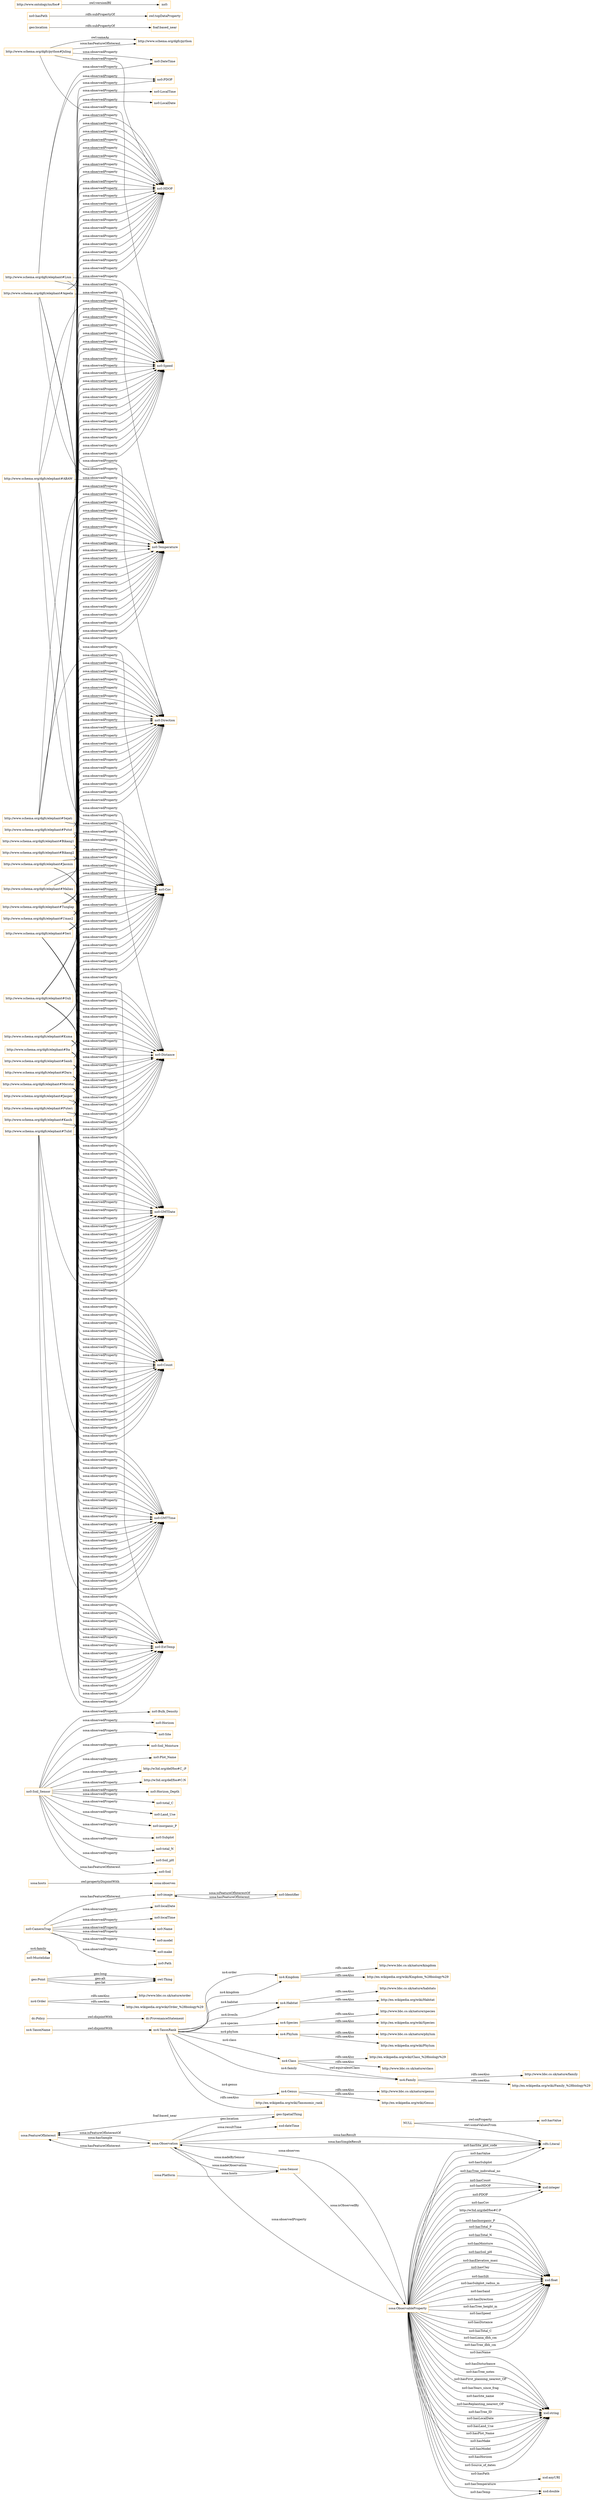 digraph ar2dtool_diagram { 
rankdir=LR;
size="1501"
node [shape = rectangle, color="orange"]; "sosa:FeatureOfInterest" "ns4:Kingdom" "ns4:Habitat" "ns4:Species" "dc:Policy" "sosa:Platform" "geo:SpatialThing" "sosa:Observation" "dc:ProvenanceStatement" "sosa:ObservableProperty" "ns4:Phylum" "sosa:Sensor" "ns4:Order" "ns4:TaxonRank" "ns4:Class" "ns4:Genus" "ns4:TaxonName" "ns4:Family" "geo:Point" ; /*classes style*/
	"ns0:Mustelidae" -> "ns0:Mustelidae" [ label = "ns4:family" ];
	"ns0:image" -> "ns0:Identifier" [ label = "sosa:isFeatureOfInterestOf" ];
	"sosa:hosts" -> "sosa:observes" [ label = "owl:propertyDisjointWith" ];
	"ns0:Soil_Sensor" -> "ns0:Bulk_Density" [ label = "sosa:observedProperty" ];
	"ns0:Soil_Sensor" -> "ns0:Horizon" [ label = "sosa:observedProperty" ];
	"ns0:Soil_Sensor" -> "ns0:Site" [ label = "sosa:observedProperty" ];
	"ns0:Soil_Sensor" -> "ns0:Soil_Moisture" [ label = "sosa:observedProperty" ];
	"ns0:Soil_Sensor" -> "ns0:Plot_Name" [ label = "sosa:observedProperty" ];
	"ns0:Soil_Sensor" -> "http://w3id.org/def/foo#C_:P" [ label = "sosa:observedProperty" ];
	"ns0:Soil_Sensor" -> "http://w3id.org/def/foo#C:N" [ label = "sosa:observedProperty" ];
	"ns0:Soil_Sensor" -> "ns0:Horizon_Depth" [ label = "sosa:observedProperty" ];
	"ns0:Soil_Sensor" -> "ns0:total_C" [ label = "sosa:observedProperty" ];
	"ns0:Soil_Sensor" -> "ns0:Land_Use" [ label = "sosa:observedProperty" ];
	"ns0:Soil_Sensor" -> "ns0:inorganic_P" [ label = "sosa:observedProperty" ];
	"ns0:Soil_Sensor" -> "ns0:Subplot" [ label = "sosa:observedProperty" ];
	"ns0:Soil_Sensor" -> "ns0:total_N" [ label = "sosa:observedProperty" ];
	"ns0:Soil_Sensor" -> "ns0:Soil_pH" [ label = "sosa:observedProperty" ];
	"ns0:Soil_Sensor" -> "ns0:Soil" [ label = "sosa:hasFeatureOfInterest" ];
	"ns0:Identifier" -> "ns0:image" [ label = "sosa:hasFeatureOfInterest" ];
	"ns0:CameraTrap" -> "ns0:localDate" [ label = "sosa:observedProperty" ];
	"ns0:CameraTrap" -> "ns0:localTime" [ label = "sosa:observedProperty" ];
	"ns0:CameraTrap" -> "ns0:Name" [ label = "sosa:observedProperty" ];
	"ns0:CameraTrap" -> "ns0:image" [ label = "sosa:hasFeatureOfInterest" ];
	"ns0:CameraTrap" -> "ns0:model" [ label = "sosa:observedProperty" ];
	"ns0:CameraTrap" -> "ns0:make" [ label = "sosa:observedProperty" ];
	"ns0:CameraTrap" -> "ns0:Path" [ label = "sosa:observedProperty" ];
	"http://www.schema.org/dgfc/elephant#Ita" -> "ns0:Temperature" [ label = "sosa:observedProperty" ];
	"http://www.schema.org/dgfc/elephant#Ita" -> "ns0:ExtTemp" [ label = "sosa:observedProperty" ];
	"http://www.schema.org/dgfc/elephant#Ita" -> "ns0:Distance" [ label = "sosa:observedProperty" ];
	"http://www.schema.org/dgfc/elephant#Ita" -> "ns0:GMTTime" [ label = "sosa:observedProperty" ];
	"http://www.schema.org/dgfc/elephant#Ita" -> "ns0:Direction" [ label = "sosa:observedProperty" ];
	"http://www.schema.org/dgfc/elephant#Ita" -> "ns0:HDOP" [ label = "sosa:observedProperty" ];
	"http://www.schema.org/dgfc/elephant#Ita" -> "ns0:Count" [ label = "sosa:observedProperty" ];
	"http://www.schema.org/dgfc/elephant#Ita" -> "ns0:Speed" [ label = "sosa:observedProperty" ];
	"http://www.schema.org/dgfc/elephant#Ita" -> "ns0:GMTDate" [ label = "sosa:observedProperty" ];
	"http://www.schema.org/dgfc/elephant#Ita" -> "ns0:Cov" [ label = "sosa:observedProperty" ];
	"http://www.schema.org/dgfc/elephant#Bikang2" -> "ns0:GMTTime" [ label = "sosa:observedProperty" ];
	"http://www.schema.org/dgfc/elephant#Bikang2" -> "ns0:Count" [ label = "sosa:observedProperty" ];
	"http://www.schema.org/dgfc/elephant#Bikang2" -> "ns0:Direction" [ label = "sosa:observedProperty" ];
	"http://www.schema.org/dgfc/elephant#Bikang2" -> "ns0:Temperature" [ label = "sosa:observedProperty" ];
	"http://www.schema.org/dgfc/elephant#Bikang2" -> "ns0:Cov" [ label = "sosa:observedProperty" ];
	"http://www.schema.org/dgfc/elephant#Bikang2" -> "ns0:GMTDate" [ label = "sosa:observedProperty" ];
	"http://www.schema.org/dgfc/elephant#Bikang2" -> "ns0:HDOP" [ label = "sosa:observedProperty" ];
	"http://www.schema.org/dgfc/elephant#Bikang2" -> "ns0:Distance" [ label = "sosa:observedProperty" ];
	"http://www.schema.org/dgfc/elephant#Bikang2" -> "ns0:Speed" [ label = "sosa:observedProperty" ];
	"ns4:Kingdom" -> "http://www.bbc.co.uk/nature/kingdom" [ label = "rdfs:seeAlso" ];
	"ns4:Kingdom" -> "http://en.wikipedia.org/wiki/Kingdom_%28biology%29" [ label = "rdfs:seeAlso" ];
	"http://www.schema.org/dgfc/elephant#Aqeela" -> "ns0:Direction" [ label = "sosa:observedProperty" ];
	"http://www.schema.org/dgfc/elephant#Aqeela" -> "ns0:Speed" [ label = "sosa:observedProperty" ];
	"http://www.schema.org/dgfc/elephant#Aqeela" -> "ns0:Cov" [ label = "sosa:observedProperty" ];
	"http://www.schema.org/dgfc/elephant#Aqeela" -> "ns0:HDOP" [ label = "sosa:observedProperty" ];
	"http://www.schema.org/dgfc/elephant#Aqeela" -> "ns0:LocalDate" [ label = "sosa:observedProperty" ];
	"http://www.schema.org/dgfc/elephant#Aqeela" -> "ns0:Temperature" [ label = "sosa:observedProperty" ];
	"http://www.schema.org/dgfc/elephant#Aqeela" -> "ns0:LocalTime" [ label = "sosa:observedProperty" ];
	"http://www.schema.org/dgfc/elephant#Aqeela" -> "ns0:PDOP" [ label = "sosa:observedProperty" ];
	"http://www.schema.org/dgfc/elephant#Aqeela" -> "ns0:Distance" [ label = "sosa:observedProperty" ];
	"dc:Policy" -> "dc:ProvenanceStatement" [ label = "owl:disjointWith" ];
	"http://www.schema.org/dgfc/elephant#ABAW" -> "ns0:Temperature" [ label = "sosa:observedProperty" ];
	"http://www.schema.org/dgfc/elephant#ABAW" -> "ns0:Speed" [ label = "sosa:observedProperty" ];
	"http://www.schema.org/dgfc/elephant#ABAW" -> "ns0:HDOP" [ label = "sosa:observedProperty" ];
	"http://www.schema.org/dgfc/elephant#ABAW" -> "ns0:ExtTemp" [ label = "sosa:observedProperty" ];
	"http://www.schema.org/dgfc/elephant#ABAW" -> "ns0:Cov" [ label = "sosa:observedProperty" ];
	"http://www.schema.org/dgfc/elephant#Merotai" -> "ns0:Count" [ label = "sosa:observedProperty" ];
	"http://www.schema.org/dgfc/elephant#Merotai" -> "ns0:Cov" [ label = "sosa:observedProperty" ];
	"http://www.schema.org/dgfc/elephant#Merotai" -> "ns0:GMTTime" [ label = "sosa:observedProperty" ];
	"http://www.schema.org/dgfc/elephant#Merotai" -> "ns0:ExtTemp" [ label = "sosa:observedProperty" ];
	"http://www.schema.org/dgfc/elephant#Merotai" -> "ns0:Temperature" [ label = "sosa:observedProperty" ];
	"http://www.schema.org/dgfc/elephant#Merotai" -> "ns0:HDOP" [ label = "sosa:observedProperty" ];
	"http://www.schema.org/dgfc/elephant#Merotai" -> "ns0:Direction" [ label = "sosa:observedProperty" ];
	"http://www.schema.org/dgfc/elephant#Merotai" -> "ns0:Speed" [ label = "sosa:observedProperty" ];
	"http://www.schema.org/dgfc/elephant#Merotai" -> "ns0:GMTDate" [ label = "sosa:observedProperty" ];
	"http://www.schema.org/dgfc/elephant#Merotai" -> "ns0:Distance" [ label = "sosa:observedProperty" ];
	"ns4:Phylum" -> "http://www.bbc.co.uk/nature/phylum" [ label = "rdfs:seeAlso" ];
	"ns4:Phylum" -> "http://en.wikipedia.org/wiki/Phylum" [ label = "rdfs:seeAlso" ];
	"ns4:Order" -> "http://www.bbc.co.uk/nature/order" [ label = "rdfs:seeAlso" ];
	"ns4:Order" -> "http://en.wikipedia.org/wiki/Order_%28biology%29" [ label = "rdfs:seeAlso" ];
	"http://www.schema.org/dgfc/elephant#Sejati" -> "ns0:Temperature" [ label = "sosa:observedProperty" ];
	"http://www.schema.org/dgfc/elephant#Sejati" -> "ns0:Count" [ label = "sosa:observedProperty" ];
	"http://www.schema.org/dgfc/elephant#Sejati" -> "ns0:Cov" [ label = "sosa:observedProperty" ];
	"http://www.schema.org/dgfc/elephant#Sejati" -> "ns0:GMTTime" [ label = "sosa:observedProperty" ];
	"http://www.schema.org/dgfc/elephant#Sejati" -> "ns0:Distance" [ label = "sosa:observedProperty" ];
	"http://www.schema.org/dgfc/elephant#Sejati" -> "ns0:Speed" [ label = "sosa:observedProperty" ];
	"http://www.schema.org/dgfc/elephant#Sejati" -> "ns0:Direction" [ label = "sosa:observedProperty" ];
	"http://www.schema.org/dgfc/elephant#Sejati" -> "ns0:GMTDate" [ label = "sosa:observedProperty" ];
	"http://www.schema.org/dgfc/elephant#Sejati" -> "ns0:HDOP" [ label = "sosa:observedProperty" ];
	"http://www.schema.org/dgfc/elephant#Jasmin" -> "ns0:Direction" [ label = "sosa:observedProperty" ];
	"http://www.schema.org/dgfc/elephant#Jasmin" -> "ns0:HDOP" [ label = "sosa:observedProperty" ];
	"http://www.schema.org/dgfc/elephant#Jasmin" -> "ns0:Count" [ label = "sosa:observedProperty" ];
	"http://www.schema.org/dgfc/elephant#Jasmin" -> "ns0:Cov" [ label = "sosa:observedProperty" ];
	"http://www.schema.org/dgfc/elephant#Jasmin" -> "ns0:GMTDate" [ label = "sosa:observedProperty" ];
	"http://www.schema.org/dgfc/elephant#Jasmin" -> "ns0:GMTTime" [ label = "sosa:observedProperty" ];
	"http://www.schema.org/dgfc/elephant#Jasmin" -> "ns0:Distance" [ label = "sosa:observedProperty" ];
	"http://www.schema.org/dgfc/elephant#Jasmin" -> "ns0:Temperature" [ label = "sosa:observedProperty" ];
	"http://www.schema.org/dgfc/elephant#Jasmin" -> "ns0:Speed" [ label = "sosa:observedProperty" ];
	"http://www.schema.org/dgfc/elephant#Jasper" -> "ns0:ExtTemp" [ label = "sosa:observedProperty" ];
	"http://www.schema.org/dgfc/elephant#Jasper" -> "ns0:Direction" [ label = "sosa:observedProperty" ];
	"http://www.schema.org/dgfc/elephant#Jasper" -> "ns0:Count" [ label = "sosa:observedProperty" ];
	"http://www.schema.org/dgfc/elephant#Jasper" -> "ns0:Temperature" [ label = "sosa:observedProperty" ];
	"http://www.schema.org/dgfc/elephant#Jasper" -> "ns0:Speed" [ label = "sosa:observedProperty" ];
	"http://www.schema.org/dgfc/elephant#Jasper" -> "ns0:GMTTime" [ label = "sosa:observedProperty" ];
	"http://www.schema.org/dgfc/elephant#Jasper" -> "ns0:GMTDate" [ label = "sosa:observedProperty" ];
	"http://www.schema.org/dgfc/elephant#Jasper" -> "ns0:Distance" [ label = "sosa:observedProperty" ];
	"http://www.schema.org/dgfc/elephant#Jasper" -> "ns0:Cov" [ label = "sosa:observedProperty" ];
	"http://www.schema.org/dgfc/elephant#Jasper" -> "ns0:HDOP" [ label = "sosa:observedProperty" ];
	"http://www.schema.org/dgfc/elephant#Liun" -> "ns0:Temperature" [ label = "sosa:observedProperty" ];
	"http://www.schema.org/dgfc/elephant#Liun" -> "ns0:Speed" [ label = "sosa:observedProperty" ];
	"http://www.schema.org/dgfc/elephant#Liun" -> "ns0:PDOP" [ label = "sosa:observedProperty" ];
	"http://www.schema.org/dgfc/elephant#Liun" -> "ns0:Direction" [ label = "sosa:observedProperty" ];
	"http://www.schema.org/dgfc/elephant#Liun" -> "ns0:DateTime" [ label = "sosa:observedProperty" ];
	"geo:location" -> "foaf:based_near" [ label = "rdfs:subPropertyOf" ];
	"ns4:Class" -> "http://en.wikipedia.org/wiki/Class_%28biology%29" [ label = "rdfs:seeAlso" ];
	"ns4:Class" -> "ns4:Family" [ label = "owl:equivalentClass" ];
	"ns4:Class" -> "http://www.bbc.co.uk/nature/class" [ label = "rdfs:seeAlso" ];
	"http://www.schema.org/dgfc/elephant#Tulid" -> "ns0:Speed" [ label = "sosa:observedProperty" ];
	"http://www.schema.org/dgfc/elephant#Tulid" -> "ns0:Direction" [ label = "sosa:observedProperty" ];
	"http://www.schema.org/dgfc/elephant#Tulid" -> "ns0:Count" [ label = "sosa:observedProperty" ];
	"http://www.schema.org/dgfc/elephant#Tulid" -> "ns0:Cov" [ label = "sosa:observedProperty" ];
	"http://www.schema.org/dgfc/elephant#Tulid" -> "ns0:Distance" [ label = "sosa:observedProperty" ];
	"http://www.schema.org/dgfc/elephant#Tulid" -> "ns0:GMTTime" [ label = "sosa:observedProperty" ];
	"http://www.schema.org/dgfc/elephant#Tulid" -> "ns0:GMTDate" [ label = "sosa:observedProperty" ];
	"http://www.schema.org/dgfc/elephant#Tulid" -> "ns0:ExtTemp" [ label = "sosa:observedProperty" ];
	"http://www.schema.org/dgfc/elephant#Tulid" -> "ns0:Temperature" [ label = "sosa:observedProperty" ];
	"http://www.schema.org/dgfc/elephant#Bikang1" -> "ns0:GMTDate" [ label = "sosa:observedProperty" ];
	"http://www.schema.org/dgfc/elephant#Bikang1" -> "ns0:HDOP" [ label = "sosa:observedProperty" ];
	"http://www.schema.org/dgfc/elephant#Bikang1" -> "ns0:Temperature" [ label = "sosa:observedProperty" ];
	"http://www.schema.org/dgfc/elephant#Bikang1" -> "ns0:GMTTime" [ label = "sosa:observedProperty" ];
	"http://www.schema.org/dgfc/elephant#Bikang1" -> "ns0:Count" [ label = "sosa:observedProperty" ];
	"http://www.schema.org/dgfc/elephant#Bikang1" -> "ns0:Direction" [ label = "sosa:observedProperty" ];
	"http://www.schema.org/dgfc/elephant#Bikang1" -> "ns0:Distance" [ label = "sosa:observedProperty" ];
	"http://www.schema.org/dgfc/elephant#Bikang1" -> "ns0:Speed" [ label = "sosa:observedProperty" ];
	"http://www.schema.org/dgfc/elephant#Bikang1" -> "ns0:Cov" [ label = "sosa:observedProperty" ];
	"http://www.schema.org/dgfc/elephant#Guli" -> "ns0:Distance" [ label = "sosa:observedProperty" ];
	"http://www.schema.org/dgfc/elephant#Guli" -> "ns0:Temperature" [ label = "sosa:observedProperty" ];
	"http://www.schema.org/dgfc/elephant#Guli" -> "ns0:GMTTime" [ label = "sosa:observedProperty" ];
	"http://www.schema.org/dgfc/elephant#Guli" -> "ns0:Count" [ label = "sosa:observedProperty" ];
	"http://www.schema.org/dgfc/elephant#Guli" -> "ns0:ExtTemp" [ label = "sosa:observedProperty" ];
	"http://www.schema.org/dgfc/elephant#Guli" -> "ns0:Cov" [ label = "sosa:observedProperty" ];
	"http://www.schema.org/dgfc/elephant#Guli" -> "ns0:HDOP" [ label = "sosa:observedProperty" ];
	"http://www.schema.org/dgfc/elephant#Guli" -> "ns0:Speed" [ label = "sosa:observedProperty" ];
	"http://www.schema.org/dgfc/elephant#Guli" -> "ns0:Direction" [ label = "sosa:observedProperty" ];
	"http://www.schema.org/dgfc/elephant#Guli" -> "ns0:GMTDate" [ label = "sosa:observedProperty" ];
	"http://www.schema.org/dgfc/elephant#Kasih" -> "ns0:Temperature" [ label = "sosa:observedProperty" ];
	"http://www.schema.org/dgfc/elephant#Kasih" -> "ns0:Count" [ label = "sosa:observedProperty" ];
	"http://www.schema.org/dgfc/elephant#Kasih" -> "ns0:Cov" [ label = "sosa:observedProperty" ];
	"http://www.schema.org/dgfc/elephant#Kasih" -> "ns0:Direction" [ label = "sosa:observedProperty" ];
	"http://www.schema.org/dgfc/elephant#Kasih" -> "ns0:GMTTime" [ label = "sosa:observedProperty" ];
	"http://www.schema.org/dgfc/elephant#Kasih" -> "ns0:Distance" [ label = "sosa:observedProperty" ];
	"http://www.schema.org/dgfc/elephant#Kasih" -> "ns0:GMTDate" [ label = "sosa:observedProperty" ];
	"http://www.schema.org/dgfc/elephant#Kasih" -> "ns0:HDOP" [ label = "sosa:observedProperty" ];
	"http://www.schema.org/dgfc/elephant#Kasih" -> "ns0:ExtTemp" [ label = "sosa:observedProperty" ];
	"http://www.schema.org/dgfc/elephant#Kasih" -> "ns0:Speed" [ label = "sosa:observedProperty" ];
	"ns4:Species" -> "http://www.bbc.co.uk/nature/species" [ label = "rdfs:seeAlso" ];
	"ns4:Species" -> "http://en.wikipedia.org/wiki/Species" [ label = "rdfs:seeAlso" ];
	"ns4:Genus" -> "http://www.bbc.co.uk/nature/genus" [ label = "rdfs:seeAlso" ];
	"ns4:Genus" -> "http://en.wikipedia.org/wiki/Genus" [ label = "rdfs:seeAlso" ];
	"http://www.schema.org/dgfc/elephant#Sandi" -> "ns0:GMTTime" [ label = "sosa:observedProperty" ];
	"http://www.schema.org/dgfc/elephant#Sandi" -> "ns0:Direction" [ label = "sosa:observedProperty" ];
	"http://www.schema.org/dgfc/elephant#Sandi" -> "ns0:GMTDate" [ label = "sosa:observedProperty" ];
	"http://www.schema.org/dgfc/elephant#Sandi" -> "ns0:Distance" [ label = "sosa:observedProperty" ];
	"http://www.schema.org/dgfc/elephant#Sandi" -> "ns0:Count" [ label = "sosa:observedProperty" ];
	"http://www.schema.org/dgfc/elephant#Sandi" -> "ns0:ExtTemp" [ label = "sosa:observedProperty" ];
	"http://www.schema.org/dgfc/elephant#Sandi" -> "ns0:Temperature" [ label = "sosa:observedProperty" ];
	"http://www.schema.org/dgfc/elephant#Sandi" -> "ns0:Cov" [ label = "sosa:observedProperty" ];
	"http://www.schema.org/dgfc/elephant#Sandi" -> "ns0:Speed" [ label = "sosa:observedProperty" ];
	"http://www.schema.org/dgfc/elephant#Sandi" -> "ns0:HDOP" [ label = "sosa:observedProperty" ];
	"NULL" -> "rdfs:Literal" [ label = "owl:someValuesFrom" ];
	"NULL" -> "ns0:hasValue" [ label = "owl:onProperty" ];
	"http://www.schema.org/dgfc/python#Juling" -> "ns0:Speed" [ label = "sosa:observedProperty" ];
	"http://www.schema.org/dgfc/python#Juling" -> "ns0:HDOP" [ label = "sosa:observedProperty" ];
	"http://www.schema.org/dgfc/python#Juling" -> "ns0:DateTime" [ label = "sosa:observedProperty" ];
	"http://www.schema.org/dgfc/python#Juling" -> "http://www.schema.org/dgfc/python" [ label = "sosa:hasFeatureOfInterest" ];
	"http://www.schema.org/dgfc/python#Juling" -> "http://www.schema.org/dgfc/python" [ label = "owl:sameAs" ];
	"http://www.schema.org/dgfc/elephant#Maliau" -> "ns0:ExtTemp" [ label = "sosa:observedProperty" ];
	"http://www.schema.org/dgfc/elephant#Maliau" -> "ns0:Cov" [ label = "sosa:observedProperty" ];
	"http://www.schema.org/dgfc/elephant#Maliau" -> "ns0:GMTDate" [ label = "sosa:observedProperty" ];
	"http://www.schema.org/dgfc/elephant#Maliau" -> "ns0:Temperature" [ label = "sosa:observedProperty" ];
	"http://www.schema.org/dgfc/elephant#Maliau" -> "ns0:Speed" [ label = "sosa:observedProperty" ];
	"http://www.schema.org/dgfc/elephant#Maliau" -> "ns0:Distance" [ label = "sosa:observedProperty" ];
	"http://www.schema.org/dgfc/elephant#Maliau" -> "ns0:Count" [ label = "sosa:observedProperty" ];
	"http://www.schema.org/dgfc/elephant#Maliau" -> "ns0:Direction" [ label = "sosa:observedProperty" ];
	"http://www.schema.org/dgfc/elephant#Maliau" -> "ns0:GMTTime" [ label = "sosa:observedProperty" ];
	"http://www.schema.org/dgfc/elephant#Maliau" -> "ns0:HDOP" [ label = "sosa:observedProperty" ];
	"http://www.schema.org/dgfc/elephant#Umas2" -> "ns0:Direction" [ label = "sosa:observedProperty" ];
	"http://www.schema.org/dgfc/elephant#Umas2" -> "ns0:GMTTime" [ label = "sosa:observedProperty" ];
	"http://www.schema.org/dgfc/elephant#Umas2" -> "ns0:Distance" [ label = "sosa:observedProperty" ];
	"http://www.schema.org/dgfc/elephant#Umas2" -> "ns0:ExtTemp" [ label = "sosa:observedProperty" ];
	"http://www.schema.org/dgfc/elephant#Umas2" -> "ns0:GMTDate" [ label = "sosa:observedProperty" ];
	"http://www.schema.org/dgfc/elephant#Umas2" -> "ns0:HDOP" [ label = "sosa:observedProperty" ];
	"http://www.schema.org/dgfc/elephant#Umas2" -> "ns0:Cov" [ label = "sosa:observedProperty" ];
	"http://www.schema.org/dgfc/elephant#Umas2" -> "ns0:Speed" [ label = "sosa:observedProperty" ];
	"http://www.schema.org/dgfc/elephant#Umas2" -> "ns0:Temperature" [ label = "sosa:observedProperty" ];
	"http://www.schema.org/dgfc/elephant#Umas2" -> "ns0:Count" [ label = "sosa:observedProperty" ];
	"http://www.schema.org/dgfc/elephant#Putut" -> "ns0:HDOP" [ label = "sosa:observedProperty" ];
	"http://www.schema.org/dgfc/elephant#Putut" -> "ns0:Cov" [ label = "sosa:observedProperty" ];
	"http://www.schema.org/dgfc/elephant#Putut" -> "ns0:Direction" [ label = "sosa:observedProperty" ];
	"http://www.schema.org/dgfc/elephant#Putut" -> "ns0:Count" [ label = "sosa:observedProperty" ];
	"http://www.schema.org/dgfc/elephant#Putut" -> "ns0:GMTDate" [ label = "sosa:observedProperty" ];
	"http://www.schema.org/dgfc/elephant#Putut" -> "ns0:Temperature" [ label = "sosa:observedProperty" ];
	"http://www.schema.org/dgfc/elephant#Putut" -> "ns0:GMTTime" [ label = "sosa:observedProperty" ];
	"http://www.schema.org/dgfc/elephant#Putut" -> "ns0:Distance" [ label = "sosa:observedProperty" ];
	"http://www.schema.org/dgfc/elephant#Putut" -> "ns0:Speed" [ label = "sosa:observedProperty" ];
	"ns0:hasPath" -> "owl:topDataProperty" [ label = "rdfs:subPropertyOf" ];
	"ns4:TaxonName" -> "ns4:TaxonRank" [ label = "owl:disjointWith" ];
	"ns4:Family" -> "http://www.bbc.co.uk/nature/family" [ label = "rdfs:seeAlso" ];
	"ns4:Family" -> "http://en.wikipedia.org/wiki/Family_%28biology%29" [ label = "rdfs:seeAlso" ];
	"http://www.schema.org/dgfc/elephant#Tunglap" -> "ns0:Speed" [ label = "sosa:observedProperty" ];
	"http://www.schema.org/dgfc/elephant#Tunglap" -> "ns0:HDOP" [ label = "sosa:observedProperty" ];
	"http://www.schema.org/dgfc/elephant#Tunglap" -> "ns0:ExtTemp" [ label = "sosa:observedProperty" ];
	"http://www.schema.org/dgfc/elephant#Tunglap" -> "ns0:Temperature" [ label = "sosa:observedProperty" ];
	"http://www.schema.org/dgfc/elephant#Tunglap" -> "ns0:GMTTime" [ label = "sosa:observedProperty" ];
	"http://www.schema.org/dgfc/elephant#Tunglap" -> "ns0:Distance" [ label = "sosa:observedProperty" ];
	"http://www.schema.org/dgfc/elephant#Tunglap" -> "ns0:Direction" [ label = "sosa:observedProperty" ];
	"http://www.schema.org/dgfc/elephant#Tunglap" -> "ns0:GMTDate" [ label = "sosa:observedProperty" ];
	"http://www.schema.org/dgfc/elephant#Tunglap" -> "ns0:Cov" [ label = "sosa:observedProperty" ];
	"http://www.schema.org/dgfc/elephant#Tunglap" -> "ns0:Count" [ label = "sosa:observedProperty" ];
	"ns4:TaxonRank" -> "http://en.wikipedia.org/wiki/Taxonomic_rank" [ label = "rdfs:seeAlso" ];
	"http://www.schema.org/dgfc/elephant#Puteri" -> "ns0:Speed" [ label = "sosa:observedProperty" ];
	"http://www.schema.org/dgfc/elephant#Puteri" -> "ns0:Count" [ label = "sosa:observedProperty" ];
	"http://www.schema.org/dgfc/elephant#Puteri" -> "ns0:Cov" [ label = "sosa:observedProperty" ];
	"http://www.schema.org/dgfc/elephant#Puteri" -> "ns0:HDOP" [ label = "sosa:observedProperty" ];
	"http://www.schema.org/dgfc/elephant#Puteri" -> "ns0:ExtTemp" [ label = "sosa:observedProperty" ];
	"http://www.schema.org/dgfc/elephant#Puteri" -> "ns0:GMTDate" [ label = "sosa:observedProperty" ];
	"http://www.schema.org/dgfc/elephant#Puteri" -> "ns0:GMTTime" [ label = "sosa:observedProperty" ];
	"http://www.schema.org/dgfc/elephant#Puteri" -> "ns0:Distance" [ label = "sosa:observedProperty" ];
	"http://www.schema.org/dgfc/elephant#Puteri" -> "ns0:Direction" [ label = "sosa:observedProperty" ];
	"http://www.schema.org/dgfc/elephant#Puteri" -> "ns0:Temperature" [ label = "sosa:observedProperty" ];
	"http://www.schema.org/dgfc/elephant#Dara" -> "ns0:Direction" [ label = "sosa:observedProperty" ];
	"http://www.schema.org/dgfc/elephant#Dara" -> "ns0:Speed" [ label = "sosa:observedProperty" ];
	"http://www.schema.org/dgfc/elephant#Dara" -> "ns0:Cov" [ label = "sosa:observedProperty" ];
	"http://www.schema.org/dgfc/elephant#Dara" -> "ns0:ExtTemp" [ label = "sosa:observedProperty" ];
	"http://www.schema.org/dgfc/elephant#Dara" -> "ns0:Distance" [ label = "sosa:observedProperty" ];
	"http://www.schema.org/dgfc/elephant#Dara" -> "ns0:Count" [ label = "sosa:observedProperty" ];
	"http://www.schema.org/dgfc/elephant#Dara" -> "ns0:GMTDate" [ label = "sosa:observedProperty" ];
	"http://www.schema.org/dgfc/elephant#Dara" -> "ns0:Temperature" [ label = "sosa:observedProperty" ];
	"http://www.schema.org/dgfc/elephant#Dara" -> "ns0:HDOP" [ label = "sosa:observedProperty" ];
	"http://www.schema.org/dgfc/elephant#Dara" -> "ns0:GMTTime" [ label = "sosa:observedProperty" ];
	"http://www.ontology/ns/foo#" -> "ns0:" [ label = "owl:versionIRI" ];
	"http://www.schema.org/dgfc/elephant#Kuma" -> "ns0:Speed" [ label = "sosa:observedProperty" ];
	"http://www.schema.org/dgfc/elephant#Kuma" -> "ns0:GMTTime" [ label = "sosa:observedProperty" ];
	"http://www.schema.org/dgfc/elephant#Kuma" -> "ns0:Distance" [ label = "sosa:observedProperty" ];
	"http://www.schema.org/dgfc/elephant#Kuma" -> "ns0:GMTDate" [ label = "sosa:observedProperty" ];
	"http://www.schema.org/dgfc/elephant#Kuma" -> "ns0:Cov" [ label = "sosa:observedProperty" ];
	"http://www.schema.org/dgfc/elephant#Kuma" -> "ns0:Temperature" [ label = "sosa:observedProperty" ];
	"http://www.schema.org/dgfc/elephant#Kuma" -> "ns0:HDOP" [ label = "sosa:observedProperty" ];
	"http://www.schema.org/dgfc/elephant#Kuma" -> "ns0:Count" [ label = "sosa:observedProperty" ];
	"http://www.schema.org/dgfc/elephant#Kuma" -> "ns0:Direction" [ label = "sosa:observedProperty" ];
	"http://www.schema.org/dgfc/elephant#Kuma" -> "ns0:ExtTemp" [ label = "sosa:observedProperty" ];
	"ns4:Habitat" -> "http://www.bbc.co.uk/nature/habitats" [ label = "rdfs:seeAlso" ];
	"ns4:Habitat" -> "http://en.wikipedia.org/wiki/Habitat" [ label = "rdfs:seeAlso" ];
	"http://www.schema.org/dgfc/elephant#Seri" -> "ns0:ExtTemp" [ label = "sosa:observedProperty" ];
	"http://www.schema.org/dgfc/elephant#Seri" -> "ns0:Temperature" [ label = "sosa:observedProperty" ];
	"http://www.schema.org/dgfc/elephant#Seri" -> "ns0:Speed" [ label = "sosa:observedProperty" ];
	"http://www.schema.org/dgfc/elephant#Seri" -> "ns0:Direction" [ label = "sosa:observedProperty" ];
	"http://www.schema.org/dgfc/elephant#Seri" -> "ns0:HDOP" [ label = "sosa:observedProperty" ];
	"http://www.schema.org/dgfc/elephant#Seri" -> "ns0:Count" [ label = "sosa:observedProperty" ];
	"http://www.schema.org/dgfc/elephant#Seri" -> "ns0:Cov" [ label = "sosa:observedProperty" ];
	"http://www.schema.org/dgfc/elephant#Seri" -> "ns0:GMTDate" [ label = "sosa:observedProperty" ];
	"http://www.schema.org/dgfc/elephant#Seri" -> "ns0:GMTTime" [ label = "sosa:observedProperty" ];
	"http://www.schema.org/dgfc/elephant#Seri" -> "ns0:Distance" [ label = "sosa:observedProperty" ];
	"sosa:ObservableProperty" -> "xsd:float" [ label = "ns0:hasTree_height_m" ];
	"sosa:ObservableProperty" -> "xsd:string" [ label = "ns0:hasFirst_planning_nearest_OP" ];
	"sosa:ObservableProperty" -> "xsd:float" [ label = "ns0:hasSpeed" ];
	"sosa:ObservableProperty" -> "xsd:float" [ label = "ns0:hasDistance" ];
	"sosa:ObservableProperty" -> "rdfs:Literal" [ label = "ns0:hasValue" ];
	"ns4:TaxonRank" -> "ns4:Class" [ label = "ns4:class" ];
	"geo:Point" -> "owl:Thing" [ label = "geo:long" ];
	"ns4:TaxonRank" -> "ns4:Phylum" [ label = "ns4:phylum" ];
	"ns4:TaxonRank" -> "ns4:Family" [ label = "ns4:family" ];
	"sosa:ObservableProperty" -> "xsd:string" [ label = "ns0:hasYears_since_frag" ];
	"sosa:ObservableProperty" -> "xsd:string" [ label = "ns0:hasSite_name" ];
	"sosa:ObservableProperty" -> "rdfs:Literal" [ label = "ns0:hasSubplot" ];
	"sosa:ObservableProperty" -> "xsd:anyURI" [ label = "ns0:hasPath" ];
	"sosa:ObservableProperty" -> "xsd:double" [ label = "ns0:hasTemperature" ];
	"sosa:ObservableProperty" -> "xsd:double" [ label = "ns0:hasTemp" ];
	"sosa:Observation" -> "sosa:FeatureOfInterest" [ label = "sosa:hasFeatureOfInterest" ];
	"sosa:ObservableProperty" -> "xsd:float" [ label = "ns0:hasTotal_C" ];
	"sosa:Observation" -> "rdfs:Literal" [ label = "sosa:hasSimpleResult" ];
	"sosa:ObservableProperty" -> "xsd:float" [ label = "ns0:hasLiana_dbh_cm" ];
	"sosa:ObservableProperty" -> "xsd:float" [ label = "ns0:hasTree_dbh_cm" ];
	"sosa:ObservableProperty" -> "xsd:float" [ label = "http://w3id.org/def/foo#C:P" ];
	"sosa:ObservableProperty" -> "xsd:string" [ label = "ns0:hasReplanting_nearest_OP" ];
	"sosa:Observation" -> "xsd:dateTime" [ label = "sosa:resultTime" ];
	"sosa:ObservableProperty" -> "xsd:string" [ label = "ns0:hasTree_ID" ];
	"sosa:ObservableProperty" -> "xsd:float" [ label = "ns0:hasInorganic_P" ];
	"sosa:FeatureOfInterest" -> "sosa:Observation" [ label = "sosa:hasSample" ];
	"geo:SpatialThing" -> "sosa:FeatureOfInterest" [ label = "foaf:based_near" ];
	"sosa:ObservableProperty" -> "xsd:string" [ label = "ns0:hasLocalDate" ];
	"sosa:ObservableProperty" -> "xsd:integer" [ label = "ns0:hasHDOP" ];
	"sosa:Observation" -> "sosa:Sensor" [ label = "sosa:madeObservation" ];
	"sosa:ObservableProperty" -> "xsd:float" [ label = "ns0:hasTotal_P" ];
	"sosa:Platform" -> "sosa:Sensor" [ label = "sosa:hosts" ];
	"sosa:ObservableProperty" -> "xsd:integer" [ label = "ns0:PDOP" ];
	"sosa:ObservableProperty" -> "xsd:float" [ label = "ns0:hasTotal_N" ];
	"sosa:ObservableProperty" -> "xsd:float" [ label = "ns0:hasMoisture" ];
	"sosa:ObservableProperty" -> "xsd:string" [ label = "ns0:hasLand_Use" ];
	"sosa:ObservableProperty" -> "xsd:string" [ label = "ns0:hasPlot_Name" ];
	"sosa:ObservableProperty" -> "xsd:integer" [ label = "ns0:hasCov" ];
	"sosa:ObservableProperty" -> "xsd:float" [ label = "ns0:hasSoil_pH" ];
	"sosa:ObservableProperty" -> "xsd:integer" [ label = "ns0:hasTree_individual_no" ];
	"sosa:ObservableProperty" -> "xsd:string" [ label = "ns0:hasMake" ];
	"ns4:TaxonRank" -> "ns4:Habitat" [ label = "ns4:habitat" ];
	"sosa:ObservableProperty" -> "xsd:float" [ label = "ns0:hasElevation_masi" ];
	"sosa:ObservableProperty" -> "rdfs:Literal" [ label = "ns0:hasSite_plot_code" ];
	"sosa:Observation" -> "rdfs:Literal" [ label = "sosa:hasResult" ];
	"sosa:ObservableProperty" -> "xsd:float" [ label = "ns0:hasClay" ];
	"sosa:ObservableProperty" -> "xsd:string" [ label = "ns0:hasModel" ];
	"ns4:TaxonRank" -> "ns4:Habitat" [ label = "ns4:livesIn" ];
	"sosa:Sensor" -> "sosa:ObservableProperty" [ label = "sosa:isObservedBy" ];
	"ns4:TaxonRank" -> "ns4:Kingdom" [ label = "ns4:order" ];
	"sosa:Observation" -> "sosa:ObservableProperty" [ label = "sosa:observedProperty" ];
	"geo:Point" -> "owl:Thing" [ label = "geo:alt" ];
	"sosa:ObservableProperty" -> "sosa:Observation" [ label = "sosa:observes" ];
	"ns4:TaxonRank" -> "ns4:Genus" [ label = "ns4:genus" ];
	"sosa:ObservableProperty" -> "xsd:float" [ label = "ns0:hasSilt" ];
	"sosa:ObservableProperty" -> "xsd:float" [ label = "ns0:hasSubplot_radius_m" ];
	"sosa:ObservableProperty" -> "xsd:string" [ label = "ns0:hasHorizon" ];
	"sosa:Sensor" -> "sosa:Observation" [ label = "sosa:madeBySensor" ];
	"sosa:ObservableProperty" -> "xsd:string" [ label = "ns0:Source_of_dates" ];
	"ns4:TaxonRank" -> "ns4:Kingdom" [ label = "ns4:kingdom" ];
	"geo:Point" -> "owl:Thing" [ label = "geo:lat" ];
	"sosa:Observation" -> "geo:SpatialThing" [ label = "geo:location" ];
	"sosa:ObservableProperty" -> "xsd:integer" [ label = "ns0:hasCount" ];
	"ns4:TaxonRank" -> "ns4:Species" [ label = "ns4:species" ];
	"sosa:ObservableProperty" -> "xsd:float" [ label = "ns0:hasSand" ];
	"sosa:ObservableProperty" -> "xsd:float" [ label = "ns0:hasDirection" ];
	"sosa:ObservableProperty" -> "xsd:string" [ label = "ns0:hasName" ];
	"sosa:Observation" -> "sosa:FeatureOfInterest" [ label = "sosa:isFeatureOfInterestOf" ];
	"sosa:ObservableProperty" -> "xsd:string" [ label = "ns0:hasDisturbance" ];
	"sosa:ObservableProperty" -> "xsd:string" [ label = "ns0:hasTree_notes" ];

}
